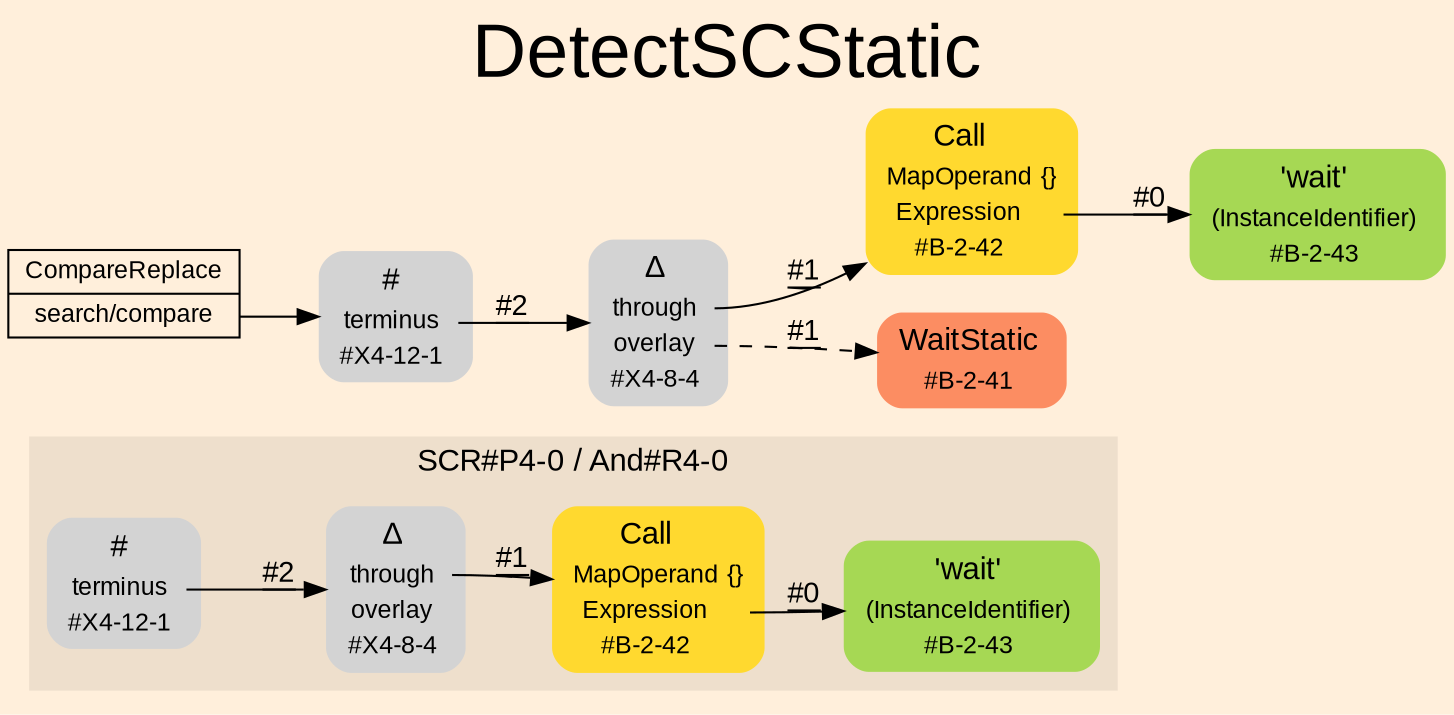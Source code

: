 digraph "DetectSCStatic" {
label = "DetectSCStatic"
labelloc = t
fontsize = "36"
graph [
    rankdir = "LR"
    ranksep = 0.3
    bgcolor = antiquewhite1
    color = black
    fontcolor = black
    fontname = "Arial"
];
node [
    fontname = "Arial"
];
edge [
    fontname = "Arial"
];

// -------------------- figure And#R4-0 --------------------
// -------- region And#R4-0 ----------
subgraph "clusterAnd#R4-0" {
    label = "SCR#P4-0 / And#R4-0"
    style = "filled"
    color = antiquewhite2
    fontsize = "15"
    "And#R4-0/#X4-12-1" [
        // -------- block And#R4-0/#X4-12-1 ----------
        shape = "plaintext"
        label = <<TABLE BORDER="0" CELLBORDER="0" CELLSPACING="0">
         <TR><TD><FONT POINT-SIZE="15.0">#</FONT></TD><TD></TD></TR>
         <TR><TD>terminus</TD><TD PORT="port0"></TD></TR>
         <TR><TD>#X4-12-1</TD><TD PORT="port1"></TD></TR>
        </TABLE>>
        style = "rounded,filled"
        fontsize = "12"
    ];
    
    "And#R4-0/#B-2-42" [
        // -------- block And#R4-0/#B-2-42 ----------
        shape = "plaintext"
        fillcolor = "/set28/6"
        label = <<TABLE BORDER="0" CELLBORDER="0" CELLSPACING="0">
         <TR><TD><FONT POINT-SIZE="15.0">Call</FONT></TD><TD></TD></TR>
         <TR><TD>MapOperand</TD><TD PORT="port0">{}</TD></TR>
         <TR><TD>Expression</TD><TD PORT="port1"></TD></TR>
         <TR><TD>#B-2-42</TD><TD PORT="port2"></TD></TR>
        </TABLE>>
        style = "rounded,filled"
        fontsize = "12"
    ];
    
    "And#R4-0/#X4-8-4" [
        // -------- block And#R4-0/#X4-8-4 ----------
        shape = "plaintext"
        label = <<TABLE BORDER="0" CELLBORDER="0" CELLSPACING="0">
         <TR><TD><FONT POINT-SIZE="15.0">Δ</FONT></TD><TD></TD></TR>
         <TR><TD>through</TD><TD PORT="port0"></TD></TR>
         <TR><TD>overlay</TD><TD PORT="port1"></TD></TR>
         <TR><TD>#X4-8-4</TD><TD PORT="port2"></TD></TR>
        </TABLE>>
        style = "rounded,filled"
        fontsize = "12"
    ];
    
    "And#R4-0/#B-2-43" [
        // -------- block And#R4-0/#B-2-43 ----------
        shape = "plaintext"
        fillcolor = "/set28/5"
        label = <<TABLE BORDER="0" CELLBORDER="0" CELLSPACING="0">
         <TR><TD><FONT POINT-SIZE="15.0">'wait'</FONT></TD><TD></TD></TR>
         <TR><TD>(InstanceIdentifier)</TD><TD PORT="port0"></TD></TR>
         <TR><TD>#B-2-43</TD><TD PORT="port1"></TD></TR>
        </TABLE>>
        style = "rounded,filled"
        fontsize = "12"
    ];
    
}

"And#R4-0/#X4-12-1":port0 -> "And#R4-0/#X4-8-4" [
    label = "#2"
    decorate = true
    color = black
    fontcolor = black
];

"And#R4-0/#B-2-42":port1 -> "And#R4-0/#B-2-43" [
    label = "#0"
    decorate = true
    color = black
    fontcolor = black
];

"And#R4-0/#X4-8-4":port0 -> "And#R4-0/#B-2-42" [
    label = "#1"
    decorate = true
    color = black
    fontcolor = black
];


// -------------------- transformation figure --------------------
"CR#X4-10-4" [
    // -------- block CR#X4-10-4 ----------
    shape = "record"
    fillcolor = antiquewhite1
    label = "<fixed> CompareReplace | <port0> search/compare"
    style = "filled"
    fontsize = "12"
    color = black
    fontcolor = black
];

"#X4-12-1" [
    // -------- block #X4-12-1 ----------
    shape = "plaintext"
    label = <<TABLE BORDER="0" CELLBORDER="0" CELLSPACING="0">
     <TR><TD><FONT POINT-SIZE="15.0">#</FONT></TD><TD></TD></TR>
     <TR><TD>terminus</TD><TD PORT="port0"></TD></TR>
     <TR><TD>#X4-12-1</TD><TD PORT="port1"></TD></TR>
    </TABLE>>
    style = "rounded,filled"
    fontsize = "12"
];

"#X4-8-4" [
    // -------- block #X4-8-4 ----------
    shape = "plaintext"
    label = <<TABLE BORDER="0" CELLBORDER="0" CELLSPACING="0">
     <TR><TD><FONT POINT-SIZE="15.0">Δ</FONT></TD><TD></TD></TR>
     <TR><TD>through</TD><TD PORT="port0"></TD></TR>
     <TR><TD>overlay</TD><TD PORT="port1"></TD></TR>
     <TR><TD>#X4-8-4</TD><TD PORT="port2"></TD></TR>
    </TABLE>>
    style = "rounded,filled"
    fontsize = "12"
];

"#B-2-42" [
    // -------- block #B-2-42 ----------
    shape = "plaintext"
    fillcolor = "/set28/6"
    label = <<TABLE BORDER="0" CELLBORDER="0" CELLSPACING="0">
     <TR><TD><FONT POINT-SIZE="15.0">Call</FONT></TD><TD></TD></TR>
     <TR><TD>MapOperand</TD><TD PORT="port0">{}</TD></TR>
     <TR><TD>Expression</TD><TD PORT="port1"></TD></TR>
     <TR><TD>#B-2-42</TD><TD PORT="port2"></TD></TR>
    </TABLE>>
    style = "rounded,filled"
    fontsize = "12"
];

"#B-2-43" [
    // -------- block #B-2-43 ----------
    shape = "plaintext"
    fillcolor = "/set28/5"
    label = <<TABLE BORDER="0" CELLBORDER="0" CELLSPACING="0">
     <TR><TD><FONT POINT-SIZE="15.0">'wait'</FONT></TD><TD></TD></TR>
     <TR><TD>(InstanceIdentifier)</TD><TD PORT="port0"></TD></TR>
     <TR><TD>#B-2-43</TD><TD PORT="port1"></TD></TR>
    </TABLE>>
    style = "rounded,filled"
    fontsize = "12"
];

"#B-2-41" [
    // -------- block #B-2-41 ----------
    shape = "plaintext"
    fillcolor = "/set28/2"
    label = <<TABLE BORDER="0" CELLBORDER="0" CELLSPACING="0">
     <TR><TD><FONT POINT-SIZE="15.0">WaitStatic</FONT></TD><TD></TD></TR>
     <TR><TD>#B-2-41</TD><TD PORT="port0"></TD></TR>
    </TABLE>>
    style = "rounded,filled"
    fontsize = "12"
];

"CR#X4-10-4":port0 -> "#X4-12-1" [
    label = ""
    decorate = true
    color = black
    fontcolor = black
];

"#X4-12-1":port0 -> "#X4-8-4" [
    label = "#2"
    decorate = true
    color = black
    fontcolor = black
];

"#X4-8-4":port0 -> "#B-2-42" [
    label = "#1"
    decorate = true
    color = black
    fontcolor = black
];

"#X4-8-4":port1 -> "#B-2-41" [
    style="dashed"
    label = "#1"
    decorate = true
    color = black
    fontcolor = black
];

"#B-2-42":port1 -> "#B-2-43" [
    label = "#0"
    decorate = true
    color = black
    fontcolor = black
];


}
